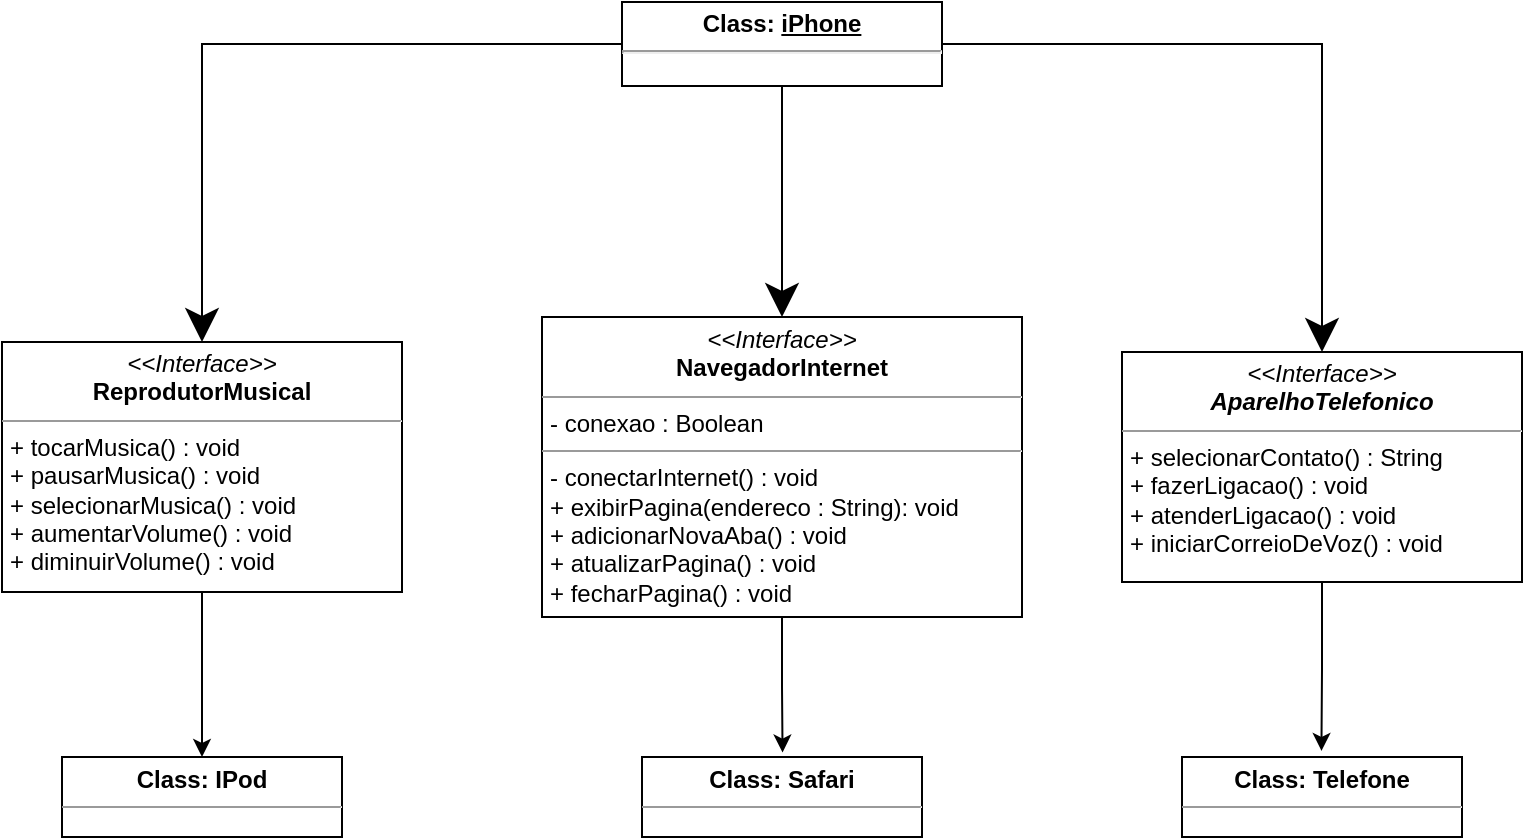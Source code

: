 <mxfile>
    <diagram id="-eERZ3ZeaXkOcxzyHRiv" name="Página-1">
        <mxGraphModel dx="1386" dy="1120" grid="1" gridSize="10" guides="1" tooltips="1" connect="1" arrows="1" fold="1" page="1" pageScale="1" pageWidth="827" pageHeight="583" math="0" shadow="0">
            <root>
                <mxCell id="0"/>
                <mxCell id="1" parent="0"/>
                <mxCell id="2" value="&lt;p style=&quot;margin:0px;margin-top:4px;text-align:center;&quot;&gt;&lt;i&gt;&amp;lt;&amp;lt;Interface&amp;gt;&amp;gt;&lt;/i&gt;&lt;br&gt;&lt;b&gt;ReprodutorMusical&lt;/b&gt;&lt;/p&gt;&lt;hr size=&quot;1&quot;&gt;&lt;p style=&quot;margin:0px;margin-left:4px;&quot;&gt;&lt;/p&gt;&lt;p style=&quot;margin:0px;margin-left:4px;&quot;&gt;+ tocarMusica() : void&lt;br&gt;+ pausarMusica() : void&lt;/p&gt;&lt;p style=&quot;margin:0px;margin-left:4px;&quot;&gt;+ selecionarMusica() : void&lt;/p&gt;&lt;p style=&quot;margin:0px;margin-left:4px;&quot;&gt;+ aumentarVolume() : void&lt;/p&gt;&lt;p style=&quot;margin:0px;margin-left:4px;&quot;&gt;+ diminuirVolume() : void&lt;/p&gt;" style="verticalAlign=top;align=left;overflow=fill;fontSize=12;fontFamily=Helvetica;html=1;whiteSpace=wrap;flipV=0;flipH=1;" vertex="1" parent="1">
                    <mxGeometry x="20" y="210" width="200" height="125" as="geometry"/>
                </mxCell>
                <mxCell id="3" value="&lt;p style=&quot;margin:0px;margin-top:4px;text-align:center;&quot;&gt;&lt;i&gt;&amp;lt;&amp;lt;Interface&amp;gt;&amp;gt;&lt;br&gt;&lt;/i&gt;&lt;i style=&quot;background-color: initial;&quot;&gt;&lt;b&gt;AparelhoTelefonico&lt;/b&gt;&lt;/i&gt;&lt;/p&gt;&lt;hr size=&quot;1&quot;&gt;&lt;p style=&quot;margin:0px;margin-left:4px;&quot;&gt;+ selecionarContato() : String&lt;br&gt;+ fazerLigacao() : void&lt;/p&gt;&lt;p style=&quot;margin:0px;margin-left:4px;&quot;&gt;+ atenderLigacao() : void&lt;/p&gt;&lt;p style=&quot;margin:0px;margin-left:4px;&quot;&gt;+ iniciarCorreioDeVoz() : void&lt;/p&gt;" style="verticalAlign=top;align=left;overflow=fill;fontSize=12;fontFamily=Helvetica;html=1;whiteSpace=wrap;flipV=0;flipH=1;" vertex="1" parent="1">
                    <mxGeometry x="580" y="215" width="200" height="115" as="geometry"/>
                </mxCell>
                <mxCell id="4" value="&lt;p style=&quot;margin:0px;margin-top:4px;text-align:center;&quot;&gt;&lt;i&gt;&amp;lt;&amp;lt;Interface&amp;gt;&amp;gt;&lt;/i&gt;&lt;br&gt;&lt;b&gt;NavegadorInternet&lt;/b&gt;&lt;/p&gt;&lt;hr size=&quot;1&quot;&gt;&lt;p style=&quot;margin:0px;margin-left:4px;&quot;&gt;- conexao : Boolean&lt;br&gt;&lt;/p&gt;&lt;hr size=&quot;1&quot;&gt;&lt;p style=&quot;margin:0px;margin-left:4px;&quot;&gt;- conectarInternet() : void&lt;br&gt;+ exibirPagina(endereco : String): void&lt;/p&gt;&lt;p style=&quot;margin:0px;margin-left:4px;&quot;&gt;+ adicionarNovaAba() : void&lt;/p&gt;&lt;p style=&quot;margin:0px;margin-left:4px;&quot;&gt;+ atualizarPagina() : void&lt;/p&gt;&lt;p style=&quot;margin:0px;margin-left:4px;&quot;&gt;+ fecharPagina() : void&lt;/p&gt;" style="verticalAlign=top;align=left;overflow=fill;fontSize=12;fontFamily=Helvetica;html=1;whiteSpace=wrap;flipV=0;flipH=1;" vertex="1" parent="1">
                    <mxGeometry x="290" y="197.5" width="240" height="150" as="geometry"/>
                </mxCell>
                <mxCell id="5" style="edgeStyle=orthogonalEdgeStyle;rounded=0;orthogonalLoop=1;jettySize=auto;html=1;startSize=14;endSize=14;" edge="1" parent="1" source="8" target="2">
                    <mxGeometry relative="1" as="geometry"/>
                </mxCell>
                <mxCell id="6" style="edgeStyle=orthogonalEdgeStyle;rounded=0;orthogonalLoop=1;jettySize=auto;html=1;startSize=14;endSize=14;" edge="1" parent="1" source="8" target="3">
                    <mxGeometry relative="1" as="geometry"/>
                </mxCell>
                <mxCell id="7" style="edgeStyle=orthogonalEdgeStyle;rounded=0;orthogonalLoop=1;jettySize=auto;html=1;startSize=14;endSize=14;" edge="1" parent="1" source="8" target="4">
                    <mxGeometry relative="1" as="geometry"/>
                </mxCell>
                <mxCell id="8" value="&lt;p style=&quot;margin: 4px 0px 0px; text-align: center;&quot;&gt;&lt;b style=&quot;&quot;&gt;Class:&amp;nbsp;&lt;u&gt;iPhone&lt;/u&gt;&lt;/b&gt;&lt;/p&gt;&lt;hr&gt;&lt;p style=&quot;margin:0px;margin-left:8px;&quot;&gt;&lt;br&gt;&lt;/p&gt;" style="verticalAlign=top;align=left;overflow=fill;fontSize=12;fontFamily=Helvetica;html=1;whiteSpace=wrap;" vertex="1" parent="1">
                    <mxGeometry x="330" y="40" width="160" height="42" as="geometry"/>
                </mxCell>
                <mxCell id="9" value="&lt;p style=&quot;margin:0px;margin-top:4px;text-align:center;&quot;&gt;&lt;b&gt;Class: IPod&lt;/b&gt;&lt;/p&gt;&lt;hr size=&quot;1&quot;&gt;&lt;div style=&quot;height:2px;&quot;&gt;&lt;/div&gt;" style="verticalAlign=top;align=left;overflow=fill;fontSize=12;fontFamily=Helvetica;html=1;whiteSpace=wrap;" vertex="1" parent="1">
                    <mxGeometry x="50" y="417.5" width="140" height="40" as="geometry"/>
                </mxCell>
                <mxCell id="10" value="&lt;p style=&quot;margin:0px;margin-top:4px;text-align:center;&quot;&gt;&lt;b&gt;Class: Safari&lt;/b&gt;&lt;/p&gt;&lt;hr size=&quot;1&quot;&gt;&lt;div style=&quot;height:2px;&quot;&gt;&lt;/div&gt;" style="verticalAlign=top;align=left;overflow=fill;fontSize=12;fontFamily=Helvetica;html=1;whiteSpace=wrap;" vertex="1" parent="1">
                    <mxGeometry x="340" y="417.5" width="140" height="40" as="geometry"/>
                </mxCell>
                <mxCell id="11" value="&lt;p style=&quot;margin:0px;margin-top:4px;text-align:center;&quot;&gt;&lt;b&gt;Class: Telefone&lt;/b&gt;&lt;/p&gt;&lt;hr size=&quot;1&quot;&gt;&lt;div style=&quot;height:2px;&quot;&gt;&lt;/div&gt;" style="verticalAlign=top;align=left;overflow=fill;fontSize=12;fontFamily=Helvetica;html=1;whiteSpace=wrap;" vertex="1" parent="1">
                    <mxGeometry x="610" y="417.5" width="140" height="40" as="geometry"/>
                </mxCell>
                <mxCell id="12" style="edgeStyle=orthogonalEdgeStyle;rounded=0;orthogonalLoop=1;jettySize=auto;html=1;entryX=0.502;entryY=-0.056;entryDx=0;entryDy=0;entryPerimeter=0;" edge="1" parent="1" source="4" target="10">
                    <mxGeometry relative="1" as="geometry">
                        <mxPoint x="410" y="390" as="targetPoint"/>
                    </mxGeometry>
                </mxCell>
                <mxCell id="13" style="edgeStyle=orthogonalEdgeStyle;rounded=0;orthogonalLoop=1;jettySize=auto;html=1;entryX=0.498;entryY=-0.076;entryDx=0;entryDy=0;entryPerimeter=0;" edge="1" parent="1" source="3" target="11">
                    <mxGeometry relative="1" as="geometry"/>
                </mxCell>
                <mxCell id="14" style="edgeStyle=orthogonalEdgeStyle;rounded=0;orthogonalLoop=1;jettySize=auto;html=1;" edge="1" parent="1" source="2" target="9">
                    <mxGeometry relative="1" as="geometry"/>
                </mxCell>
            </root>
        </mxGraphModel>
    </diagram>
</mxfile>